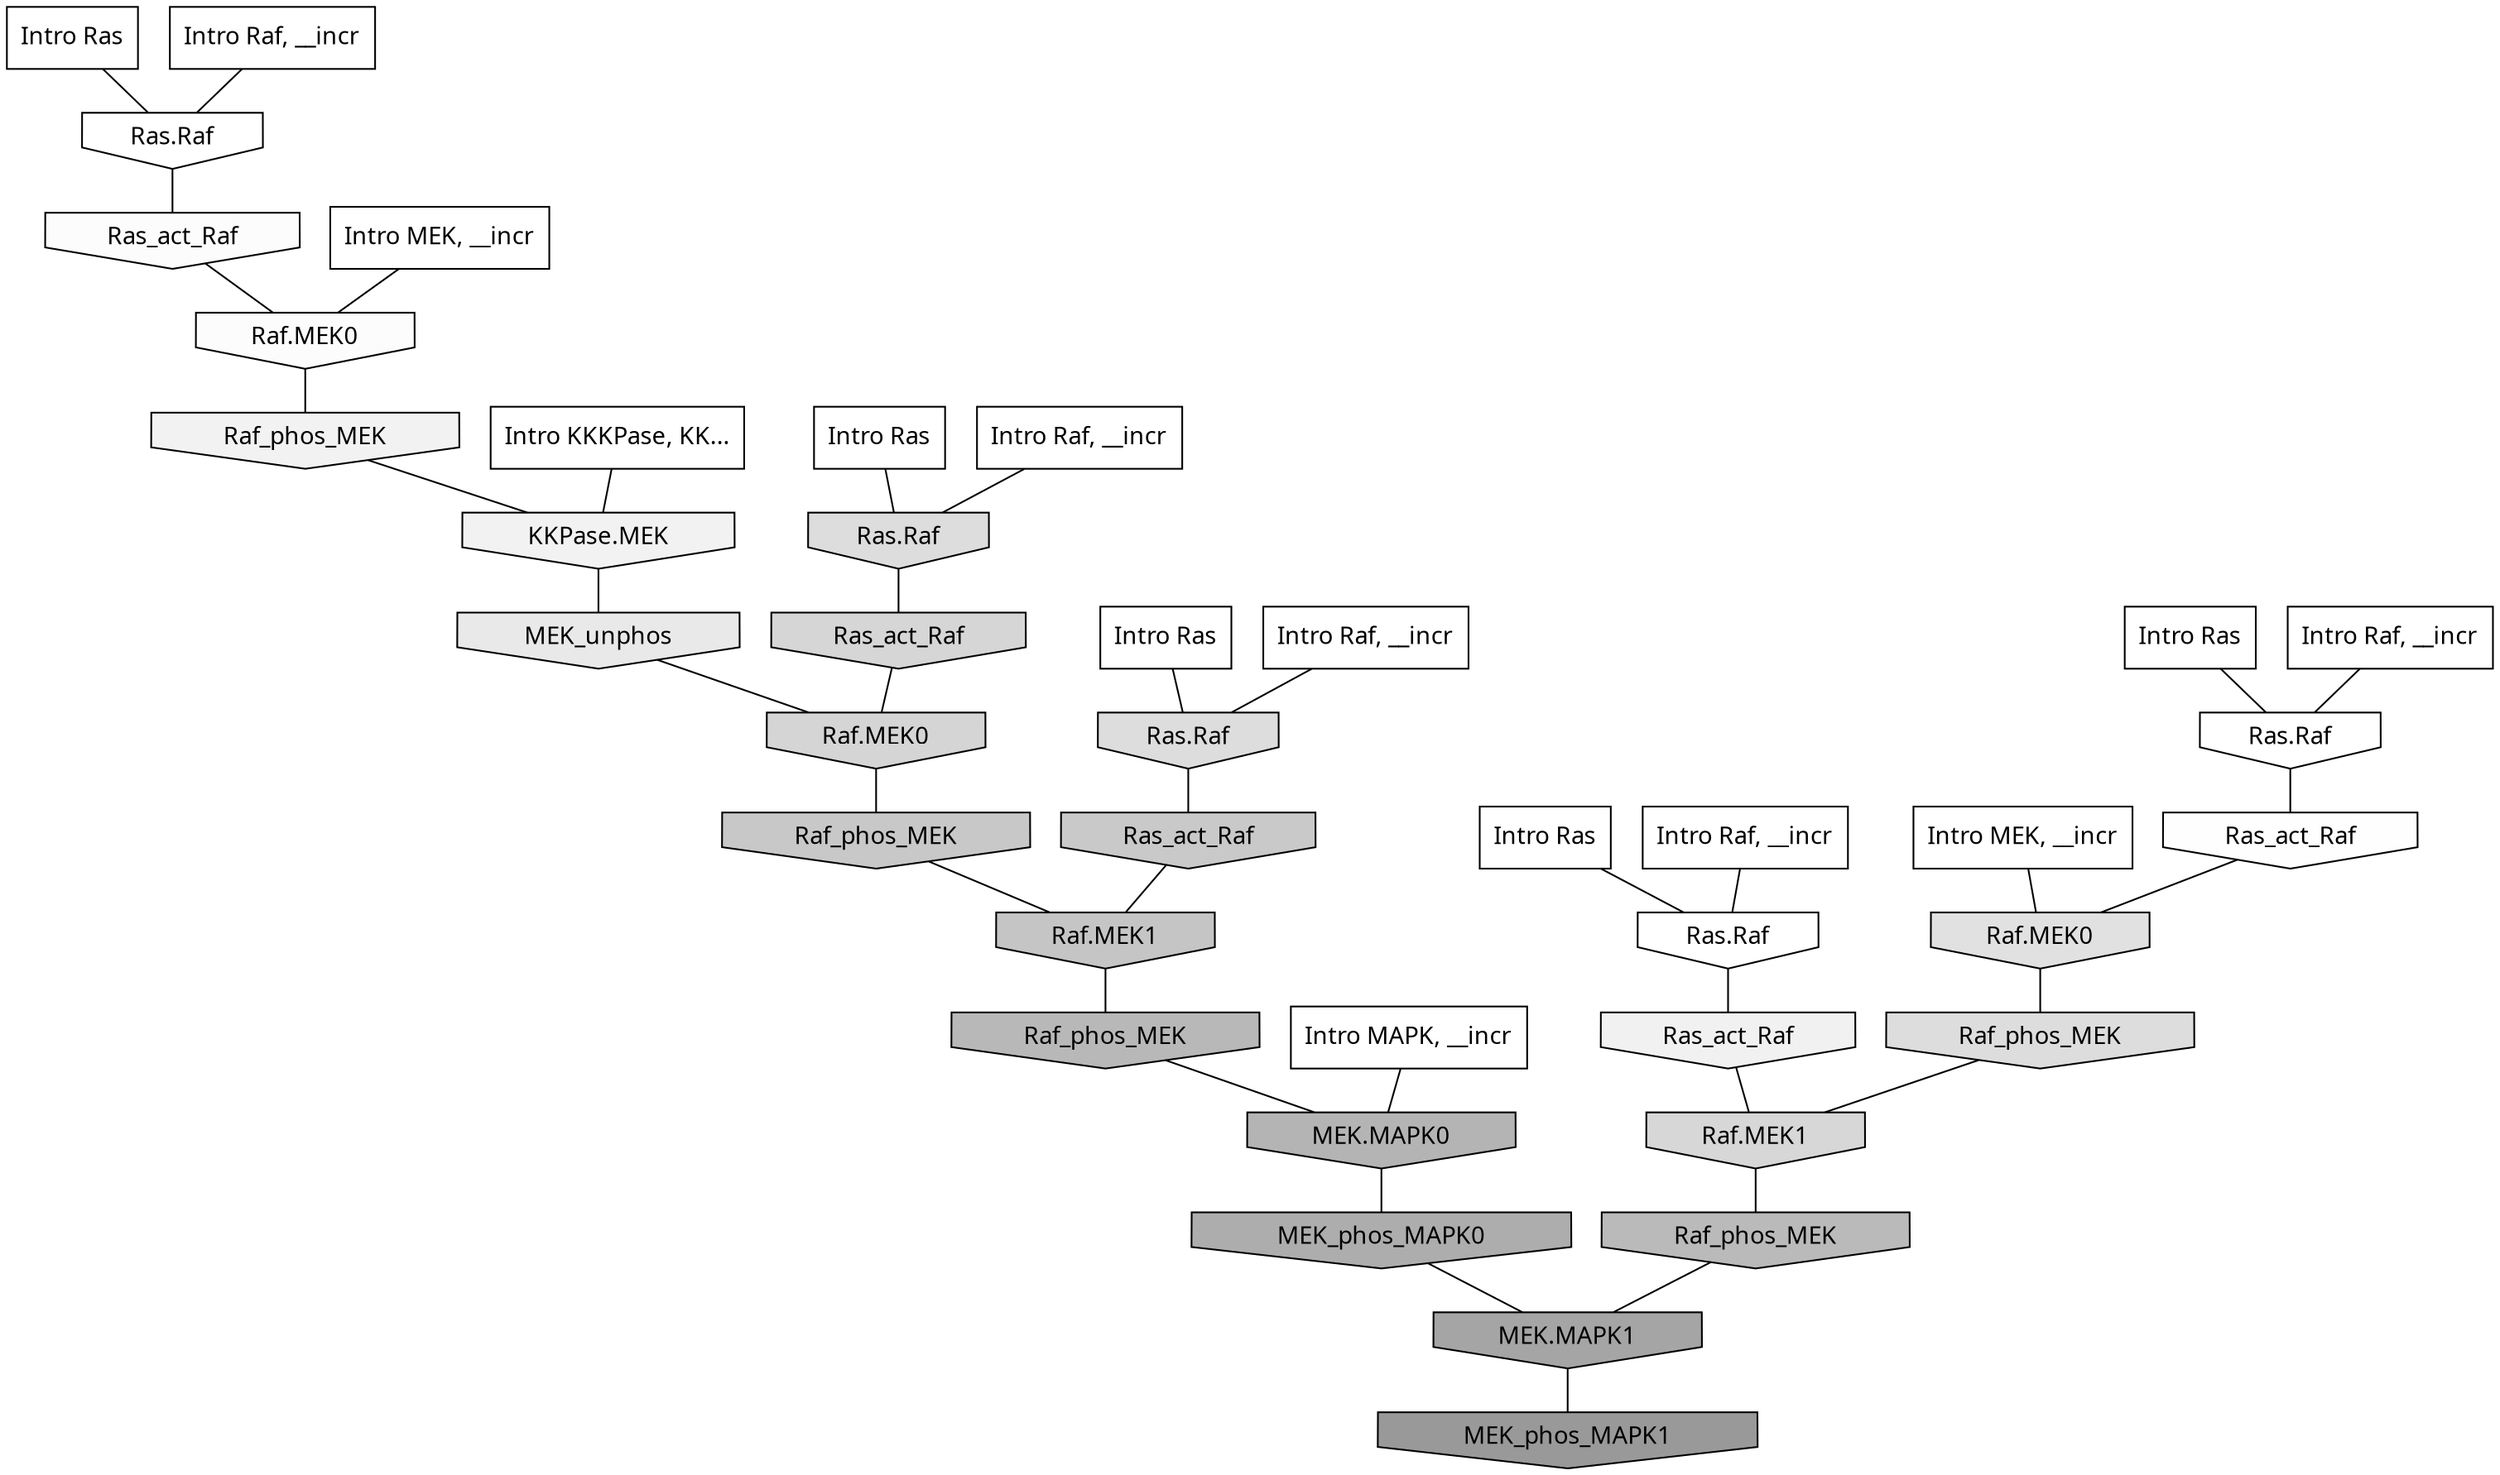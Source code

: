 digraph G{
  rankdir="TB";
  ranksep=0.30;
  node [fontname="CMU Serif"];
  edge [fontname="CMU Serif"];
  
  24 [label="Intro Ras", shape=rectangle, style=filled, fillcolor="0.000 0.000 1.000"]
  
  45 [label="Intro Ras", shape=rectangle, style=filled, fillcolor="0.000 0.000 1.000"]
  
  52 [label="Intro Ras", shape=rectangle, style=filled, fillcolor="0.000 0.000 1.000"]
  
  57 [label="Intro Ras", shape=rectangle, style=filled, fillcolor="0.000 0.000 1.000"]
  
  98 [label="Intro Ras", shape=rectangle, style=filled, fillcolor="0.000 0.000 1.000"]
  
  118 [label="Intro Raf, __incr", shape=rectangle, style=filled, fillcolor="0.000 0.000 1.000"]
  
  129 [label="Intro Raf, __incr", shape=rectangle, style=filled, fillcolor="0.000 0.000 1.000"]
  
  277 [label="Intro Raf, __incr", shape=rectangle, style=filled, fillcolor="0.000 0.000 1.000"]
  
  609 [label="Intro Raf, __incr", shape=rectangle, style=filled, fillcolor="0.000 0.000 1.000"]
  
  862 [label="Intro Raf, __incr", shape=rectangle, style=filled, fillcolor="0.000 0.000 1.000"]
  
  1558 [label="Intro MEK, __incr", shape=rectangle, style=filled, fillcolor="0.000 0.000 1.000"]
  
  1643 [label="Intro MEK, __incr", shape=rectangle, style=filled, fillcolor="0.000 0.000 1.000"]
  
  2702 [label="Intro MAPK, __incr", shape=rectangle, style=filled, fillcolor="0.000 0.000 1.000"]
  
  3165 [label="Intro KKKPase, KK...", shape=rectangle, style=filled, fillcolor="0.000 0.000 1.000"]
  
  3241 [label="Ras.Raf", shape=invhouse, style=filled, fillcolor="0.000 0.000 1.000"]
  
  3256 [label="Ras.Raf", shape=invhouse, style=filled, fillcolor="0.000 0.000 1.000"]
  
  3293 [label="Ras.Raf", shape=invhouse, style=filled, fillcolor="0.000 0.000 1.000"]
  
  3344 [label="Ras_act_Raf", shape=invhouse, style=filled, fillcolor="0.000 0.000 0.994"]
  
  3404 [label="Ras_act_Raf", shape=invhouse, style=filled, fillcolor="0.000 0.000 0.986"]
  
  3407 [label="Raf.MEK0", shape=invhouse, style=filled, fillcolor="0.000 0.000 0.986"]
  
  3670 [label="Raf_phos_MEK", shape=invhouse, style=filled, fillcolor="0.000 0.000 0.948"]
  
  3688 [label="KKPase.MEK", shape=invhouse, style=filled, fillcolor="0.000 0.000 0.946"]
  
  3693 [label="Ras_act_Raf", shape=invhouse, style=filled, fillcolor="0.000 0.000 0.945"]
  
  4191 [label="MEK_unphos", shape=invhouse, style=filled, fillcolor="0.000 0.000 0.911"]
  
  4672 [label="Raf.MEK0", shape=invhouse, style=filled, fillcolor="0.000 0.000 0.879"]
  
  4898 [label="Ras.Raf", shape=invhouse, style=filled, fillcolor="0.000 0.000 0.865"]
  
  4917 [label="Raf_phos_MEK", shape=invhouse, style=filled, fillcolor="0.000 0.000 0.864"]
  
  4921 [label="Ras.Raf", shape=invhouse, style=filled, fillcolor="0.000 0.000 0.864"]
  
  5274 [label="Raf.MEK1", shape=invhouse, style=filled, fillcolor="0.000 0.000 0.842"]
  
  5338 [label="Ras_act_Raf", shape=invhouse, style=filled, fillcolor="0.000 0.000 0.839"]
  
  5439 [label="Raf.MEK0", shape=invhouse, style=filled, fillcolor="0.000 0.000 0.833"]
  
  6276 [label="Ras_act_Raf", shape=invhouse, style=filled, fillcolor="0.000 0.000 0.787"]
  
  6357 [label="Raf_phos_MEK", shape=invhouse, style=filled, fillcolor="0.000 0.000 0.784"]
  
  6655 [label="Raf.MEK1", shape=invhouse, style=filled, fillcolor="0.000 0.000 0.772"]
  
  7907 [label="Raf_phos_MEK", shape=invhouse, style=filled, fillcolor="0.000 0.000 0.730"]
  
  8225 [label="Raf_phos_MEK", shape=invhouse, style=filled, fillcolor="0.000 0.000 0.721"]
  
  8755 [label="MEK.MAPK0", shape=invhouse, style=filled, fillcolor="0.000 0.000 0.705"]
  
  9850 [label="MEK_phos_MAPK0", shape=invhouse, style=filled, fillcolor="0.000 0.000 0.677"]
  
  11387 [label="MEK.MAPK1", shape=invhouse, style=filled, fillcolor="0.000 0.000 0.645"]
  
  14175 [label="MEK_phos_MAPK1", shape=invhouse, style=filled, fillcolor="0.000 0.000 0.600"]
  
  
  11387 -> 14175 [dir=none, color="0.000 0.000 0.000"] 
  9850 -> 11387 [dir=none, color="0.000 0.000 0.000"] 
  8755 -> 9850 [dir=none, color="0.000 0.000 0.000"] 
  8225 -> 8755 [dir=none, color="0.000 0.000 0.000"] 
  7907 -> 11387 [dir=none, color="0.000 0.000 0.000"] 
  6655 -> 8225 [dir=none, color="0.000 0.000 0.000"] 
  6357 -> 6655 [dir=none, color="0.000 0.000 0.000"] 
  6276 -> 6655 [dir=none, color="0.000 0.000 0.000"] 
  5439 -> 6357 [dir=none, color="0.000 0.000 0.000"] 
  5338 -> 5439 [dir=none, color="0.000 0.000 0.000"] 
  5274 -> 7907 [dir=none, color="0.000 0.000 0.000"] 
  4921 -> 5338 [dir=none, color="0.000 0.000 0.000"] 
  4917 -> 5274 [dir=none, color="0.000 0.000 0.000"] 
  4898 -> 6276 [dir=none, color="0.000 0.000 0.000"] 
  4672 -> 4917 [dir=none, color="0.000 0.000 0.000"] 
  4191 -> 5439 [dir=none, color="0.000 0.000 0.000"] 
  3693 -> 5274 [dir=none, color="0.000 0.000 0.000"] 
  3688 -> 4191 [dir=none, color="0.000 0.000 0.000"] 
  3670 -> 3688 [dir=none, color="0.000 0.000 0.000"] 
  3407 -> 3670 [dir=none, color="0.000 0.000 0.000"] 
  3404 -> 3407 [dir=none, color="0.000 0.000 0.000"] 
  3344 -> 4672 [dir=none, color="0.000 0.000 0.000"] 
  3293 -> 3344 [dir=none, color="0.000 0.000 0.000"] 
  3256 -> 3404 [dir=none, color="0.000 0.000 0.000"] 
  3241 -> 3693 [dir=none, color="0.000 0.000 0.000"] 
  3165 -> 3688 [dir=none, color="0.000 0.000 0.000"] 
  2702 -> 8755 [dir=none, color="0.000 0.000 0.000"] 
  1643 -> 3407 [dir=none, color="0.000 0.000 0.000"] 
  1558 -> 4672 [dir=none, color="0.000 0.000 0.000"] 
  862 -> 3241 [dir=none, color="0.000 0.000 0.000"] 
  609 -> 3293 [dir=none, color="0.000 0.000 0.000"] 
  277 -> 3256 [dir=none, color="0.000 0.000 0.000"] 
  129 -> 4921 [dir=none, color="0.000 0.000 0.000"] 
  118 -> 4898 [dir=none, color="0.000 0.000 0.000"] 
  98 -> 3293 [dir=none, color="0.000 0.000 0.000"] 
  57 -> 4898 [dir=none, color="0.000 0.000 0.000"] 
  52 -> 4921 [dir=none, color="0.000 0.000 0.000"] 
  45 -> 3241 [dir=none, color="0.000 0.000 0.000"] 
  24 -> 3256 [dir=none, color="0.000 0.000 0.000"] 
  
  }
